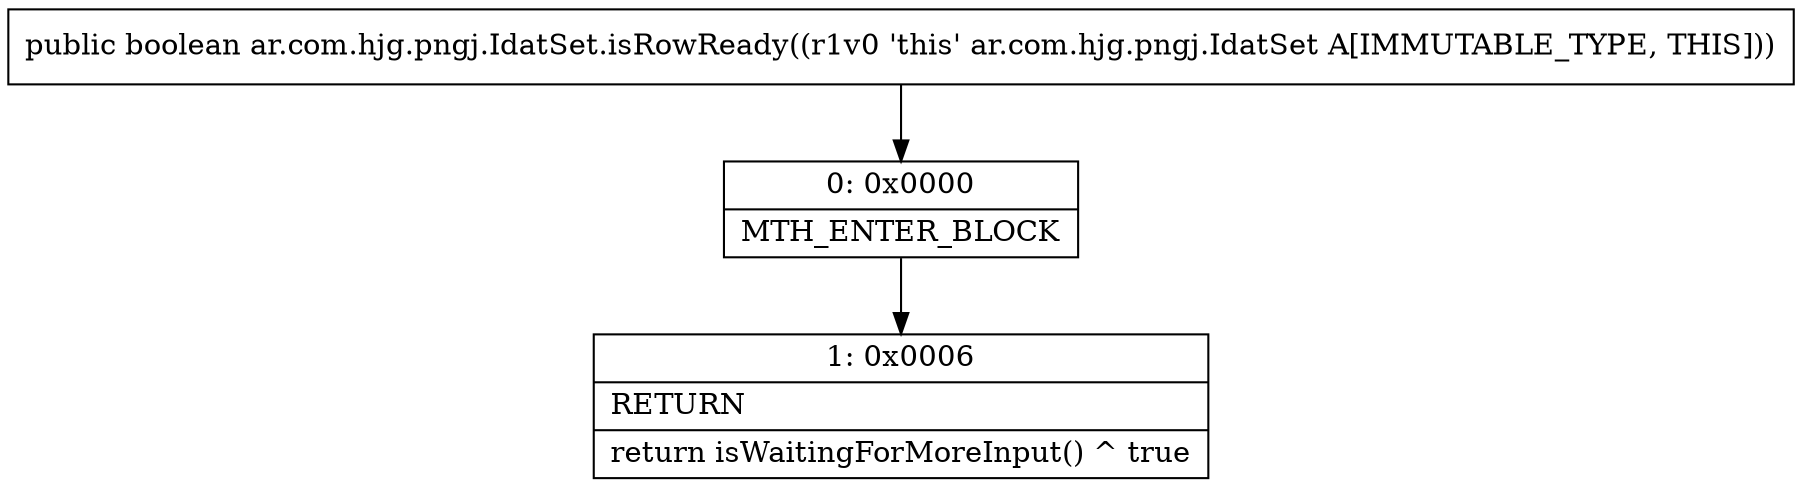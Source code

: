 digraph "CFG forar.com.hjg.pngj.IdatSet.isRowReady()Z" {
Node_0 [shape=record,label="{0\:\ 0x0000|MTH_ENTER_BLOCK\l}"];
Node_1 [shape=record,label="{1\:\ 0x0006|RETURN\l|return isWaitingForMoreInput() ^ true\l}"];
MethodNode[shape=record,label="{public boolean ar.com.hjg.pngj.IdatSet.isRowReady((r1v0 'this' ar.com.hjg.pngj.IdatSet A[IMMUTABLE_TYPE, THIS])) }"];
MethodNode -> Node_0;
Node_0 -> Node_1;
}

